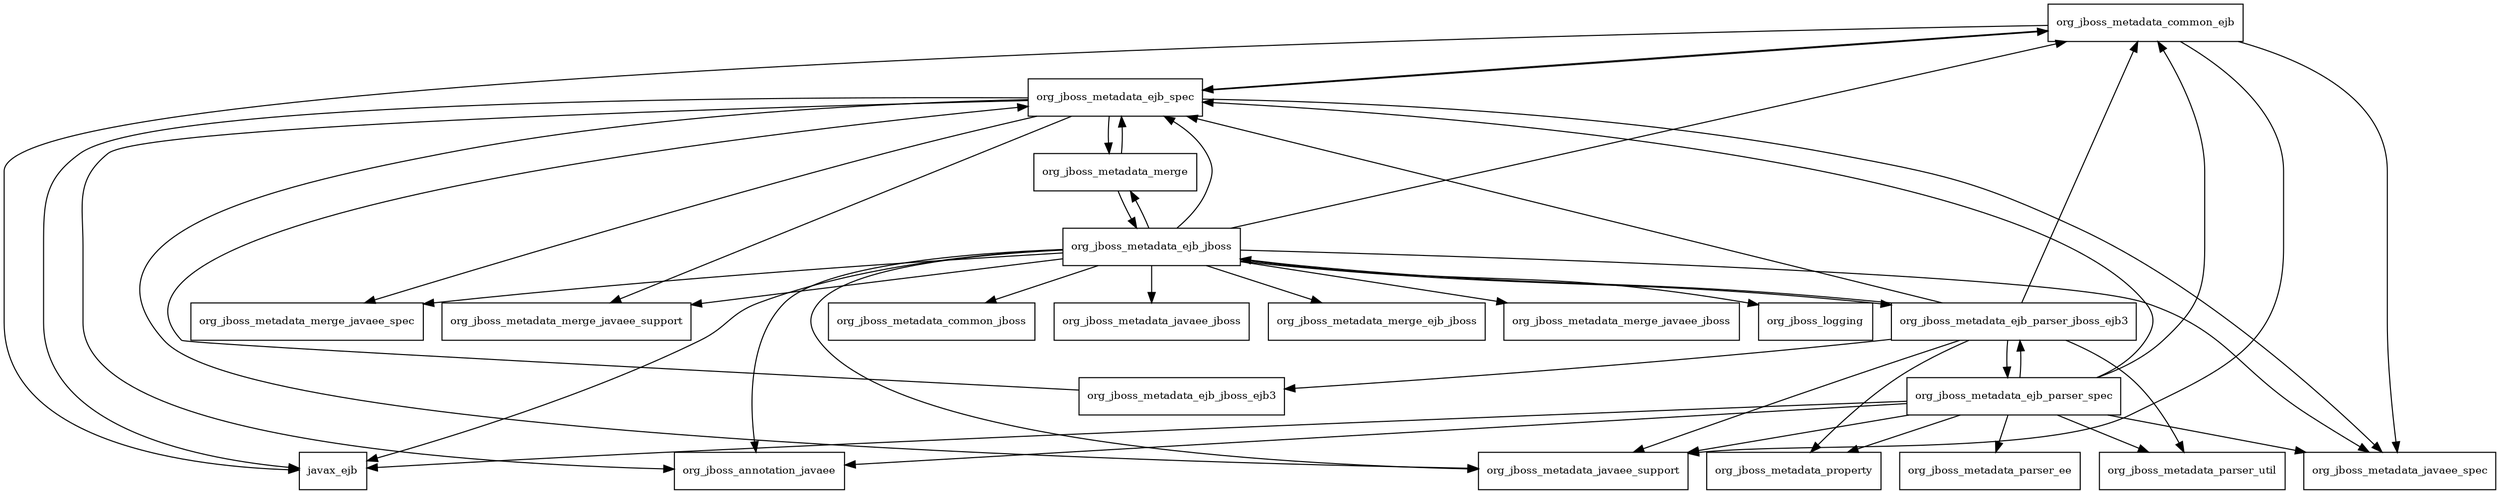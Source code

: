 digraph jboss_metadata_ejb_7_1_0_Final_redhat_1_package_dependencies {
  node [shape = box, fontsize=10.0];
  org_jboss_metadata_common_ejb -> javax_ejb;
  org_jboss_metadata_common_ejb -> org_jboss_metadata_ejb_spec;
  org_jboss_metadata_common_ejb -> org_jboss_metadata_javaee_spec;
  org_jboss_metadata_common_ejb -> org_jboss_metadata_javaee_support;
  org_jboss_metadata_ejb_jboss -> javax_ejb;
  org_jboss_metadata_ejb_jboss -> org_jboss_annotation_javaee;
  org_jboss_metadata_ejb_jboss -> org_jboss_logging;
  org_jboss_metadata_ejb_jboss -> org_jboss_metadata_common_ejb;
  org_jboss_metadata_ejb_jboss -> org_jboss_metadata_common_jboss;
  org_jboss_metadata_ejb_jboss -> org_jboss_metadata_ejb_parser_jboss_ejb3;
  org_jboss_metadata_ejb_jboss -> org_jboss_metadata_ejb_spec;
  org_jboss_metadata_ejb_jboss -> org_jboss_metadata_javaee_jboss;
  org_jboss_metadata_ejb_jboss -> org_jboss_metadata_javaee_spec;
  org_jboss_metadata_ejb_jboss -> org_jboss_metadata_javaee_support;
  org_jboss_metadata_ejb_jboss -> org_jboss_metadata_merge;
  org_jboss_metadata_ejb_jboss -> org_jboss_metadata_merge_ejb_jboss;
  org_jboss_metadata_ejb_jboss -> org_jboss_metadata_merge_javaee_jboss;
  org_jboss_metadata_ejb_jboss -> org_jboss_metadata_merge_javaee_spec;
  org_jboss_metadata_ejb_jboss -> org_jboss_metadata_merge_javaee_support;
  org_jboss_metadata_ejb_jboss_ejb3 -> org_jboss_metadata_ejb_spec;
  org_jboss_metadata_ejb_parser_jboss_ejb3 -> org_jboss_metadata_common_ejb;
  org_jboss_metadata_ejb_parser_jboss_ejb3 -> org_jboss_metadata_ejb_jboss;
  org_jboss_metadata_ejb_parser_jboss_ejb3 -> org_jboss_metadata_ejb_jboss_ejb3;
  org_jboss_metadata_ejb_parser_jboss_ejb3 -> org_jboss_metadata_ejb_parser_spec;
  org_jboss_metadata_ejb_parser_jboss_ejb3 -> org_jboss_metadata_ejb_spec;
  org_jboss_metadata_ejb_parser_jboss_ejb3 -> org_jboss_metadata_javaee_support;
  org_jboss_metadata_ejb_parser_jboss_ejb3 -> org_jboss_metadata_parser_util;
  org_jboss_metadata_ejb_parser_jboss_ejb3 -> org_jboss_metadata_property;
  org_jboss_metadata_ejb_parser_spec -> javax_ejb;
  org_jboss_metadata_ejb_parser_spec -> org_jboss_annotation_javaee;
  org_jboss_metadata_ejb_parser_spec -> org_jboss_metadata_common_ejb;
  org_jboss_metadata_ejb_parser_spec -> org_jboss_metadata_ejb_parser_jboss_ejb3;
  org_jboss_metadata_ejb_parser_spec -> org_jboss_metadata_ejb_spec;
  org_jboss_metadata_ejb_parser_spec -> org_jboss_metadata_javaee_spec;
  org_jboss_metadata_ejb_parser_spec -> org_jboss_metadata_javaee_support;
  org_jboss_metadata_ejb_parser_spec -> org_jboss_metadata_parser_ee;
  org_jboss_metadata_ejb_parser_spec -> org_jboss_metadata_parser_util;
  org_jboss_metadata_ejb_parser_spec -> org_jboss_metadata_property;
  org_jboss_metadata_ejb_spec -> javax_ejb;
  org_jboss_metadata_ejb_spec -> org_jboss_annotation_javaee;
  org_jboss_metadata_ejb_spec -> org_jboss_metadata_common_ejb;
  org_jboss_metadata_ejb_spec -> org_jboss_metadata_javaee_spec;
  org_jboss_metadata_ejb_spec -> org_jboss_metadata_javaee_support;
  org_jboss_metadata_ejb_spec -> org_jboss_metadata_merge;
  org_jboss_metadata_ejb_spec -> org_jboss_metadata_merge_javaee_spec;
  org_jboss_metadata_ejb_spec -> org_jboss_metadata_merge_javaee_support;
  org_jboss_metadata_merge -> org_jboss_metadata_ejb_jboss;
  org_jboss_metadata_merge -> org_jboss_metadata_ejb_spec;
}
